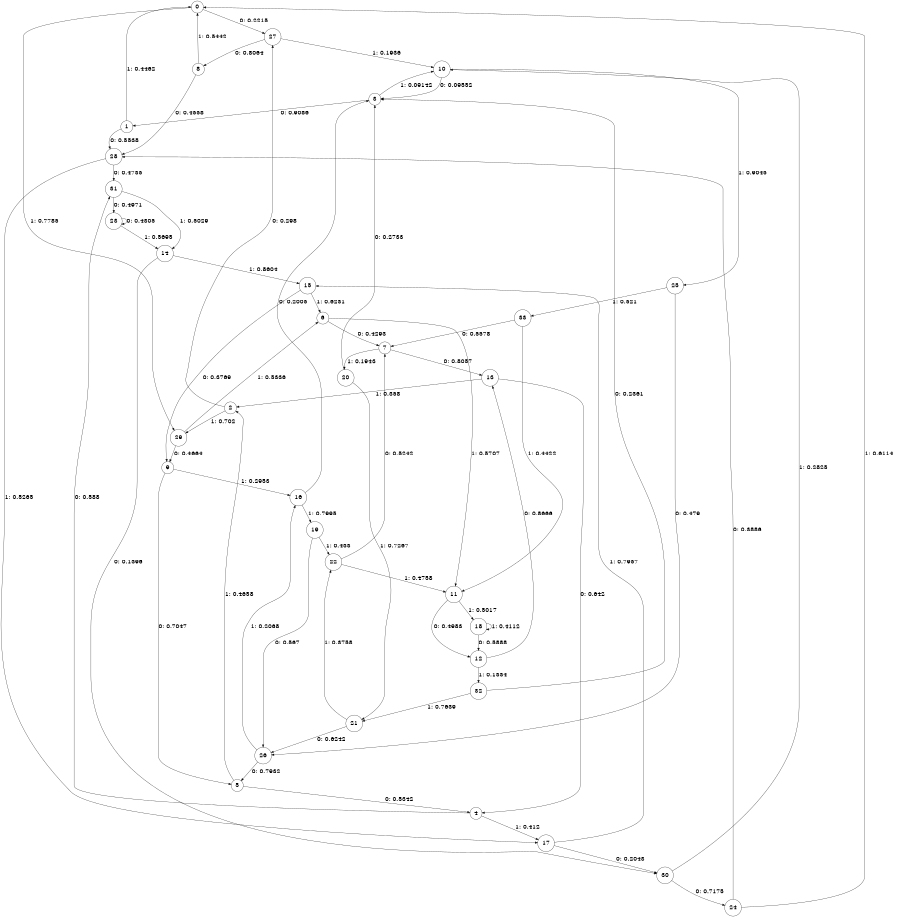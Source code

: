 digraph "ch8concat_phase3_L7" {
size = "6,8.5";
ratio = "fill";
node [shape = circle];
node [fontsize = 24];
edge [fontsize = 24];
0 -> 27 [label = "0: 0.2215   "];
0 -> 29 [label = "1: 0.7785   "];
1 -> 28 [label = "0: 0.5538   "];
1 -> 0 [label = "1: 0.4462   "];
2 -> 27 [label = "0: 0.298    "];
2 -> 29 [label = "1: 0.702    "];
3 -> 1 [label = "0: 0.9086   "];
3 -> 10 [label = "1: 0.09142  "];
4 -> 31 [label = "0: 0.588    "];
4 -> 17 [label = "1: 0.412    "];
5 -> 4 [label = "0: 0.5342   "];
5 -> 2 [label = "1: 0.4658   "];
6 -> 7 [label = "0: 0.4293   "];
6 -> 11 [label = "1: 0.5707   "];
7 -> 13 [label = "0: 0.8057   "];
7 -> 20 [label = "1: 0.1943   "];
8 -> 28 [label = "0: 0.4558   "];
8 -> 0 [label = "1: 0.5442   "];
9 -> 5 [label = "0: 0.7047   "];
9 -> 16 [label = "1: 0.2953   "];
10 -> 3 [label = "0: 0.09552  "];
10 -> 25 [label = "1: 0.9045   "];
11 -> 12 [label = "0: 0.4983   "];
11 -> 18 [label = "1: 0.5017   "];
12 -> 13 [label = "0: 0.8666   "];
12 -> 32 [label = "1: 0.1334   "];
13 -> 4 [label = "0: 0.642    "];
13 -> 2 [label = "1: 0.358    "];
14 -> 30 [label = "0: 0.1396   "];
14 -> 15 [label = "1: 0.8604   "];
15 -> 9 [label = "0: 0.3769   "];
15 -> 6 [label = "1: 0.6231   "];
16 -> 3 [label = "0: 0.2005   "];
16 -> 19 [label = "1: 0.7995   "];
17 -> 30 [label = "0: 0.2043   "];
17 -> 15 [label = "1: 0.7957   "];
18 -> 12 [label = "0: 0.5888   "];
18 -> 18 [label = "1: 0.4112   "];
19 -> 26 [label = "0: 0.567    "];
19 -> 22 [label = "1: 0.433    "];
20 -> 3 [label = "0: 0.2733   "];
20 -> 21 [label = "1: 0.7267   "];
21 -> 26 [label = "0: 0.6242   "];
21 -> 22 [label = "1: 0.3758   "];
22 -> 7 [label = "0: 0.5242   "];
22 -> 11 [label = "1: 0.4758   "];
23 -> 23 [label = "0: 0.4305   "];
23 -> 14 [label = "1: 0.5695   "];
24 -> 28 [label = "0: 0.3886   "];
24 -> 0 [label = "1: 0.6114   "];
25 -> 26 [label = "0: 0.479    "];
25 -> 33 [label = "1: 0.521    "];
26 -> 5 [label = "0: 0.7932   "];
26 -> 16 [label = "1: 0.2068   "];
27 -> 8 [label = "0: 0.8064   "];
27 -> 10 [label = "1: 0.1936   "];
28 -> 31 [label = "0: 0.4735   "];
28 -> 17 [label = "1: 0.5265   "];
29 -> 9 [label = "0: 0.4664   "];
29 -> 6 [label = "1: 0.5336   "];
30 -> 24 [label = "0: 0.7175   "];
30 -> 10 [label = "1: 0.2825   "];
31 -> 23 [label = "0: 0.4971   "];
31 -> 14 [label = "1: 0.5029   "];
32 -> 3 [label = "0: 0.2361   "];
32 -> 21 [label = "1: 0.7639   "];
33 -> 7 [label = "0: 0.5578   "];
33 -> 11 [label = "1: 0.4422   "];
}